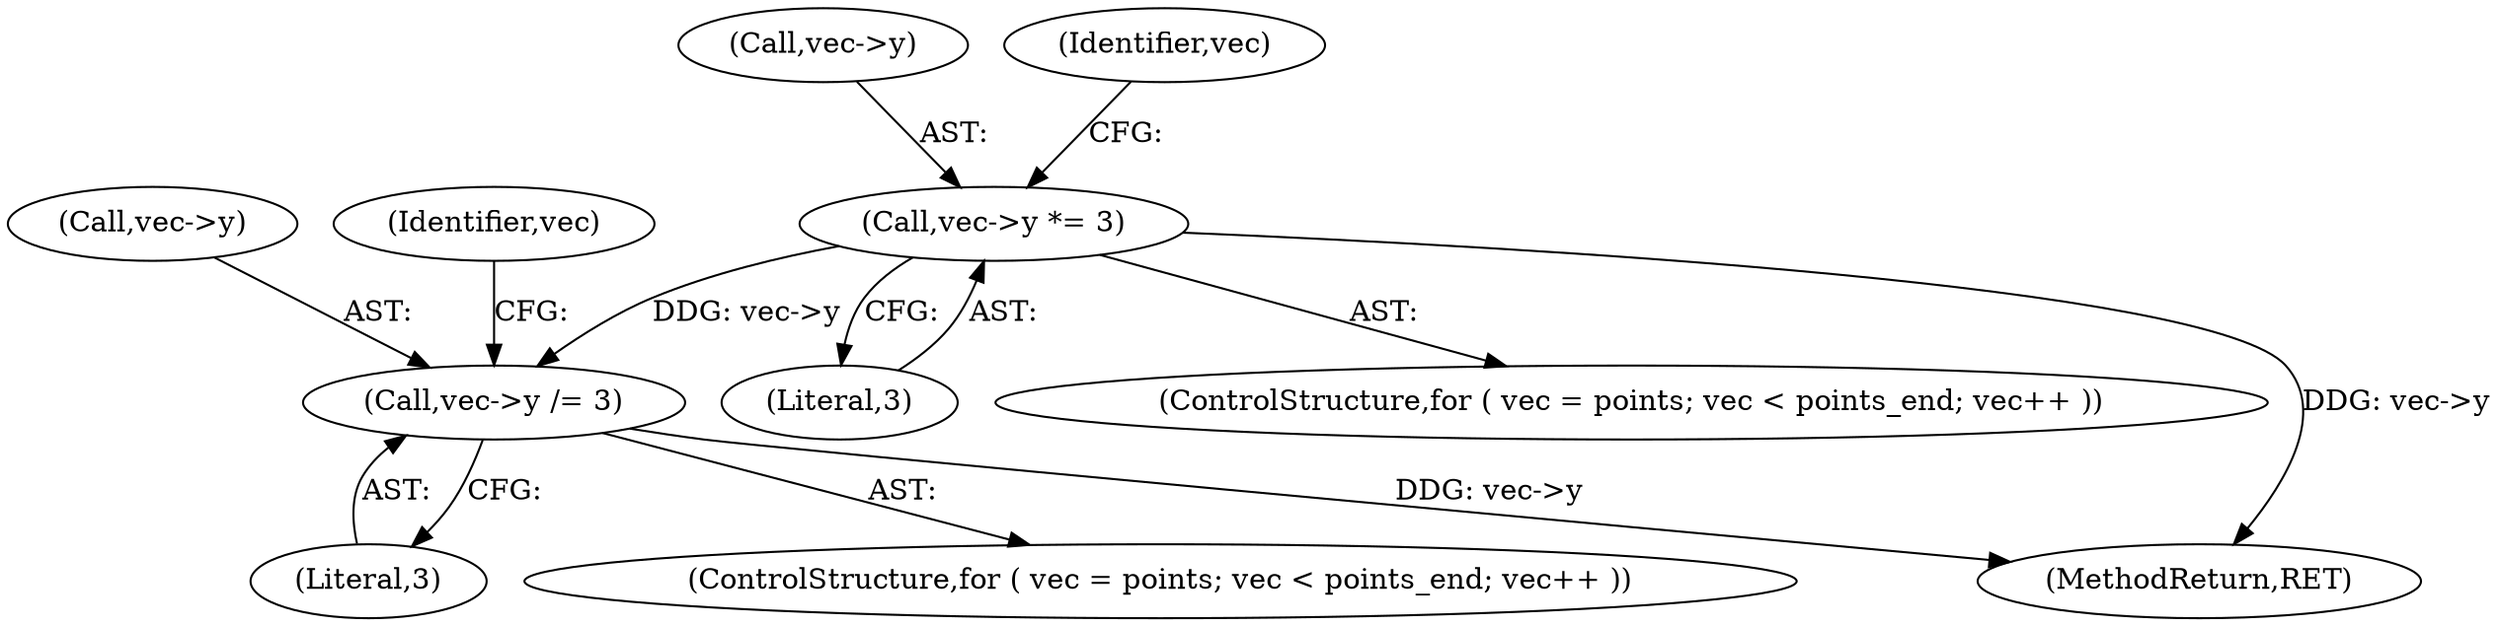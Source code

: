 digraph "0_savannah_79972af4f0485a11dcb19551356c45245749fc5b@pointer" {
"1000497" [label="(Call,vec->y *= 3)"];
"1000553" [label="(Call,vec->y /= 3)"];
"1000498" [label="(Call,vec->y)"];
"1000496" [label="(Identifier,vec)"];
"1000553" [label="(Call,vec->y /= 3)"];
"1000557" [label="(Literal,3)"];
"1000609" [label="(MethodReturn,RET)"];
"1000554" [label="(Call,vec->y)"];
"1000501" [label="(Literal,3)"];
"1000552" [label="(Identifier,vec)"];
"1000497" [label="(Call,vec->y *= 3)"];
"1000544" [label="(ControlStructure,for ( vec = points; vec < points_end; vec++ ))"];
"1000488" [label="(ControlStructure,for ( vec = points; vec < points_end; vec++ ))"];
"1000497" -> "1000488"  [label="AST: "];
"1000497" -> "1000501"  [label="CFG: "];
"1000498" -> "1000497"  [label="AST: "];
"1000501" -> "1000497"  [label="AST: "];
"1000496" -> "1000497"  [label="CFG: "];
"1000497" -> "1000609"  [label="DDG: vec->y"];
"1000497" -> "1000553"  [label="DDG: vec->y"];
"1000553" -> "1000544"  [label="AST: "];
"1000553" -> "1000557"  [label="CFG: "];
"1000554" -> "1000553"  [label="AST: "];
"1000557" -> "1000553"  [label="AST: "];
"1000552" -> "1000553"  [label="CFG: "];
"1000553" -> "1000609"  [label="DDG: vec->y"];
}
